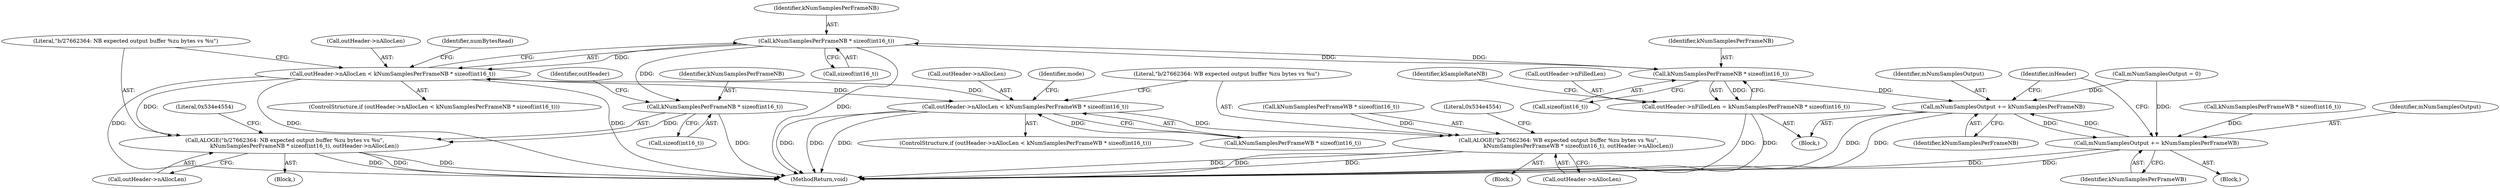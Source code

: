 digraph "0_Android_44749eb4f273f0eb681d0fa013e3beef754fa687@API" {
"1000225" [label="(Call,kNumSamplesPerFrameNB * sizeof(int16_t))"];
"1000495" [label="(Call,kNumSamplesPerFrameNB * sizeof(int16_t))"];
"1000225" [label="(Call,kNumSamplesPerFrameNB * sizeof(int16_t))"];
"1000221" [label="(Call,outHeader->nAllocLen < kNumSamplesPerFrameNB * sizeof(int16_t))"];
"1000230" [label="(Call,ALOGE(\"b/27662364: NB expected output buffer %zu bytes vs %u\",\n                       kNumSamplesPerFrameNB * sizeof(int16_t), outHeader->nAllocLen))"];
"1000316" [label="(Call,outHeader->nAllocLen < kNumSamplesPerFrameWB * sizeof(int16_t))"];
"1000325" [label="(Call,ALOGE(\"b/27662364: WB expected output buffer %zu bytes vs %u\",\n                       kNumSamplesPerFrameWB * sizeof(int16_t), outHeader->nAllocLen))"];
"1000232" [label="(Call,kNumSamplesPerFrameNB * sizeof(int16_t))"];
"1000491" [label="(Call,outHeader->nFilledLen = kNumSamplesPerFrameNB * sizeof(int16_t))"];
"1000500" [label="(Call,mNumSamplesOutput += kNumSamplesPerFrameNB)"];
"1000514" [label="(Call,mNumSamplesOutput += kNumSamplesPerFrameWB)"];
"1000556" [label="(MethodReturn,void)"];
"1000516" [label="(Identifier,kNumSamplesPerFrameWB)"];
"1000509" [label="(Call,kNumSamplesPerFrameWB * sizeof(int16_t))"];
"1000496" [label="(Identifier,kNumSamplesPerFrameNB)"];
"1000491" [label="(Call,outHeader->nFilledLen = kNumSamplesPerFrameNB * sizeof(int16_t))"];
"1000240" [label="(Literal,0x534e4554)"];
"1000497" [label="(Call,sizeof(int16_t))"];
"1000315" [label="(ControlStructure,if (outHeader->nAllocLen < kNumSamplesPerFrameWB * sizeof(int16_t)))"];
"1000324" [label="(Block,)"];
"1000233" [label="(Identifier,kNumSamplesPerFrameNB)"];
"1000502" [label="(Identifier,kNumSamplesPerFrameNB)"];
"1000490" [label="(Block,)"];
"1000226" [label="(Identifier,kNumSamplesPerFrameNB)"];
"1000237" [label="(Identifier,outHeader)"];
"1000504" [label="(Block,)"];
"1000499" [label="(Identifier,kSampleRateNB)"];
"1000232" [label="(Call,kNumSamplesPerFrameNB * sizeof(int16_t))"];
"1000222" [label="(Call,outHeader->nAllocLen)"];
"1000225" [label="(Call,kNumSamplesPerFrameNB * sizeof(int16_t))"];
"1000515" [label="(Identifier,mNumSamplesOutput)"];
"1000320" [label="(Call,kNumSamplesPerFrameWB * sizeof(int16_t))"];
"1000234" [label="(Call,sizeof(int16_t))"];
"1000230" [label="(Call,ALOGE(\"b/27662364: NB expected output buffer %zu bytes vs %u\",\n                       kNumSamplesPerFrameNB * sizeof(int16_t), outHeader->nAllocLen))"];
"1000317" [label="(Call,outHeader->nAllocLen)"];
"1000520" [label="(Identifier,inHeader)"];
"1000514" [label="(Call,mNumSamplesOutput += kNumSamplesPerFrameWB)"];
"1000316" [label="(Call,outHeader->nAllocLen < kNumSamplesPerFrameWB * sizeof(int16_t))"];
"1000492" [label="(Call,outHeader->nFilledLen)"];
"1000231" [label="(Literal,\"b/27662364: NB expected output buffer %zu bytes vs %u\")"];
"1000236" [label="(Call,outHeader->nAllocLen)"];
"1000326" [label="(Literal,\"b/27662364: WB expected output buffer %zu bytes vs %u\")"];
"1000348" [label="(Identifier,mode)"];
"1000220" [label="(ControlStructure,if (outHeader->nAllocLen < kNumSamplesPerFrameNB * sizeof(int16_t)))"];
"1000325" [label="(Call,ALOGE(\"b/27662364: WB expected output buffer %zu bytes vs %u\",\n                       kNumSamplesPerFrameWB * sizeof(int16_t), outHeader->nAllocLen))"];
"1000327" [label="(Call,kNumSamplesPerFrameWB * sizeof(int16_t))"];
"1000221" [label="(Call,outHeader->nAllocLen < kNumSamplesPerFrameNB * sizeof(int16_t))"];
"1000227" [label="(Call,sizeof(int16_t))"];
"1000501" [label="(Identifier,mNumSamplesOutput)"];
"1000201" [label="(Call,mNumSamplesOutput = 0)"];
"1000495" [label="(Call,kNumSamplesPerFrameNB * sizeof(int16_t))"];
"1000229" [label="(Block,)"];
"1000500" [label="(Call,mNumSamplesOutput += kNumSamplesPerFrameNB)"];
"1000335" [label="(Literal,0x534e4554)"];
"1000331" [label="(Call,outHeader->nAllocLen)"];
"1000252" [label="(Identifier,numBytesRead)"];
"1000225" -> "1000221"  [label="AST: "];
"1000225" -> "1000227"  [label="CFG: "];
"1000226" -> "1000225"  [label="AST: "];
"1000227" -> "1000225"  [label="AST: "];
"1000221" -> "1000225"  [label="CFG: "];
"1000225" -> "1000556"  [label="DDG: "];
"1000225" -> "1000221"  [label="DDG: "];
"1000495" -> "1000225"  [label="DDG: "];
"1000225" -> "1000232"  [label="DDG: "];
"1000225" -> "1000495"  [label="DDG: "];
"1000495" -> "1000491"  [label="AST: "];
"1000495" -> "1000497"  [label="CFG: "];
"1000496" -> "1000495"  [label="AST: "];
"1000497" -> "1000495"  [label="AST: "];
"1000491" -> "1000495"  [label="CFG: "];
"1000495" -> "1000491"  [label="DDG: "];
"1000495" -> "1000500"  [label="DDG: "];
"1000221" -> "1000220"  [label="AST: "];
"1000222" -> "1000221"  [label="AST: "];
"1000231" -> "1000221"  [label="CFG: "];
"1000252" -> "1000221"  [label="CFG: "];
"1000221" -> "1000556"  [label="DDG: "];
"1000221" -> "1000556"  [label="DDG: "];
"1000221" -> "1000556"  [label="DDG: "];
"1000316" -> "1000221"  [label="DDG: "];
"1000221" -> "1000230"  [label="DDG: "];
"1000221" -> "1000316"  [label="DDG: "];
"1000230" -> "1000229"  [label="AST: "];
"1000230" -> "1000236"  [label="CFG: "];
"1000231" -> "1000230"  [label="AST: "];
"1000232" -> "1000230"  [label="AST: "];
"1000236" -> "1000230"  [label="AST: "];
"1000240" -> "1000230"  [label="CFG: "];
"1000230" -> "1000556"  [label="DDG: "];
"1000230" -> "1000556"  [label="DDG: "];
"1000230" -> "1000556"  [label="DDG: "];
"1000232" -> "1000230"  [label="DDG: "];
"1000316" -> "1000315"  [label="AST: "];
"1000316" -> "1000320"  [label="CFG: "];
"1000317" -> "1000316"  [label="AST: "];
"1000320" -> "1000316"  [label="AST: "];
"1000326" -> "1000316"  [label="CFG: "];
"1000348" -> "1000316"  [label="CFG: "];
"1000316" -> "1000556"  [label="DDG: "];
"1000316" -> "1000556"  [label="DDG: "];
"1000316" -> "1000556"  [label="DDG: "];
"1000320" -> "1000316"  [label="DDG: "];
"1000316" -> "1000325"  [label="DDG: "];
"1000325" -> "1000324"  [label="AST: "];
"1000325" -> "1000331"  [label="CFG: "];
"1000326" -> "1000325"  [label="AST: "];
"1000327" -> "1000325"  [label="AST: "];
"1000331" -> "1000325"  [label="AST: "];
"1000335" -> "1000325"  [label="CFG: "];
"1000325" -> "1000556"  [label="DDG: "];
"1000325" -> "1000556"  [label="DDG: "];
"1000325" -> "1000556"  [label="DDG: "];
"1000327" -> "1000325"  [label="DDG: "];
"1000232" -> "1000234"  [label="CFG: "];
"1000233" -> "1000232"  [label="AST: "];
"1000234" -> "1000232"  [label="AST: "];
"1000237" -> "1000232"  [label="CFG: "];
"1000232" -> "1000556"  [label="DDG: "];
"1000491" -> "1000490"  [label="AST: "];
"1000492" -> "1000491"  [label="AST: "];
"1000499" -> "1000491"  [label="CFG: "];
"1000491" -> "1000556"  [label="DDG: "];
"1000491" -> "1000556"  [label="DDG: "];
"1000500" -> "1000490"  [label="AST: "];
"1000500" -> "1000502"  [label="CFG: "];
"1000501" -> "1000500"  [label="AST: "];
"1000502" -> "1000500"  [label="AST: "];
"1000520" -> "1000500"  [label="CFG: "];
"1000500" -> "1000556"  [label="DDG: "];
"1000500" -> "1000556"  [label="DDG: "];
"1000514" -> "1000500"  [label="DDG: "];
"1000201" -> "1000500"  [label="DDG: "];
"1000500" -> "1000514"  [label="DDG: "];
"1000514" -> "1000504"  [label="AST: "];
"1000514" -> "1000516"  [label="CFG: "];
"1000515" -> "1000514"  [label="AST: "];
"1000516" -> "1000514"  [label="AST: "];
"1000520" -> "1000514"  [label="CFG: "];
"1000514" -> "1000556"  [label="DDG: "];
"1000514" -> "1000556"  [label="DDG: "];
"1000509" -> "1000514"  [label="DDG: "];
"1000201" -> "1000514"  [label="DDG: "];
}
